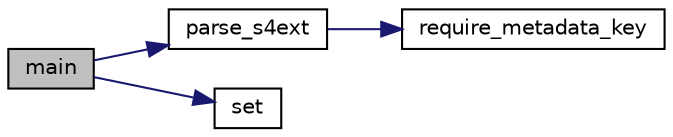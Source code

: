 digraph "main"
{
 // LATEX_PDF_SIZE
  bgcolor="transparent";
  edge [fontname="Helvetica",fontsize="10",labelfontname="Helvetica",labelfontsize="10"];
  node [fontname="Helvetica",fontsize="10",shape=record];
  rankdir="LR";
  Node1 [label="main",height=0.2,width=0.4,color="black", fillcolor="grey75", style="filled", fontcolor="black",tooltip=" "];
  Node1 -> Node2 [color="midnightblue",fontsize="10",style="solid",fontname="Helvetica"];
  Node2 [label="parse_s4ext",height=0.2,width=0.4,color="black",URL="$namespacecheck__description__files.html#af688a7b26d88deec0def766640b66b8f",tooltip=" "];
  Node2 -> Node3 [color="midnightblue",fontsize="10",style="solid",fontname="Helvetica"];
  Node3 [label="require_metadata_key",height=0.2,width=0.4,color="black",URL="$namespacecheck__description__files.html#a6cf0d842537058c857690c0143044229",tooltip=" "];
  Node1 -> Node4 [color="midnightblue",fontsize="10",style="solid",fontname="Helvetica"];
  Node4 [label="set",height=0.2,width=0.4,color="black",URL="$_slicer_p_r_i_s_m_original_2_c_make_lists_8txt.html#a73311a7f589d082fde47742df4928fd5",tooltip=" "];
}
